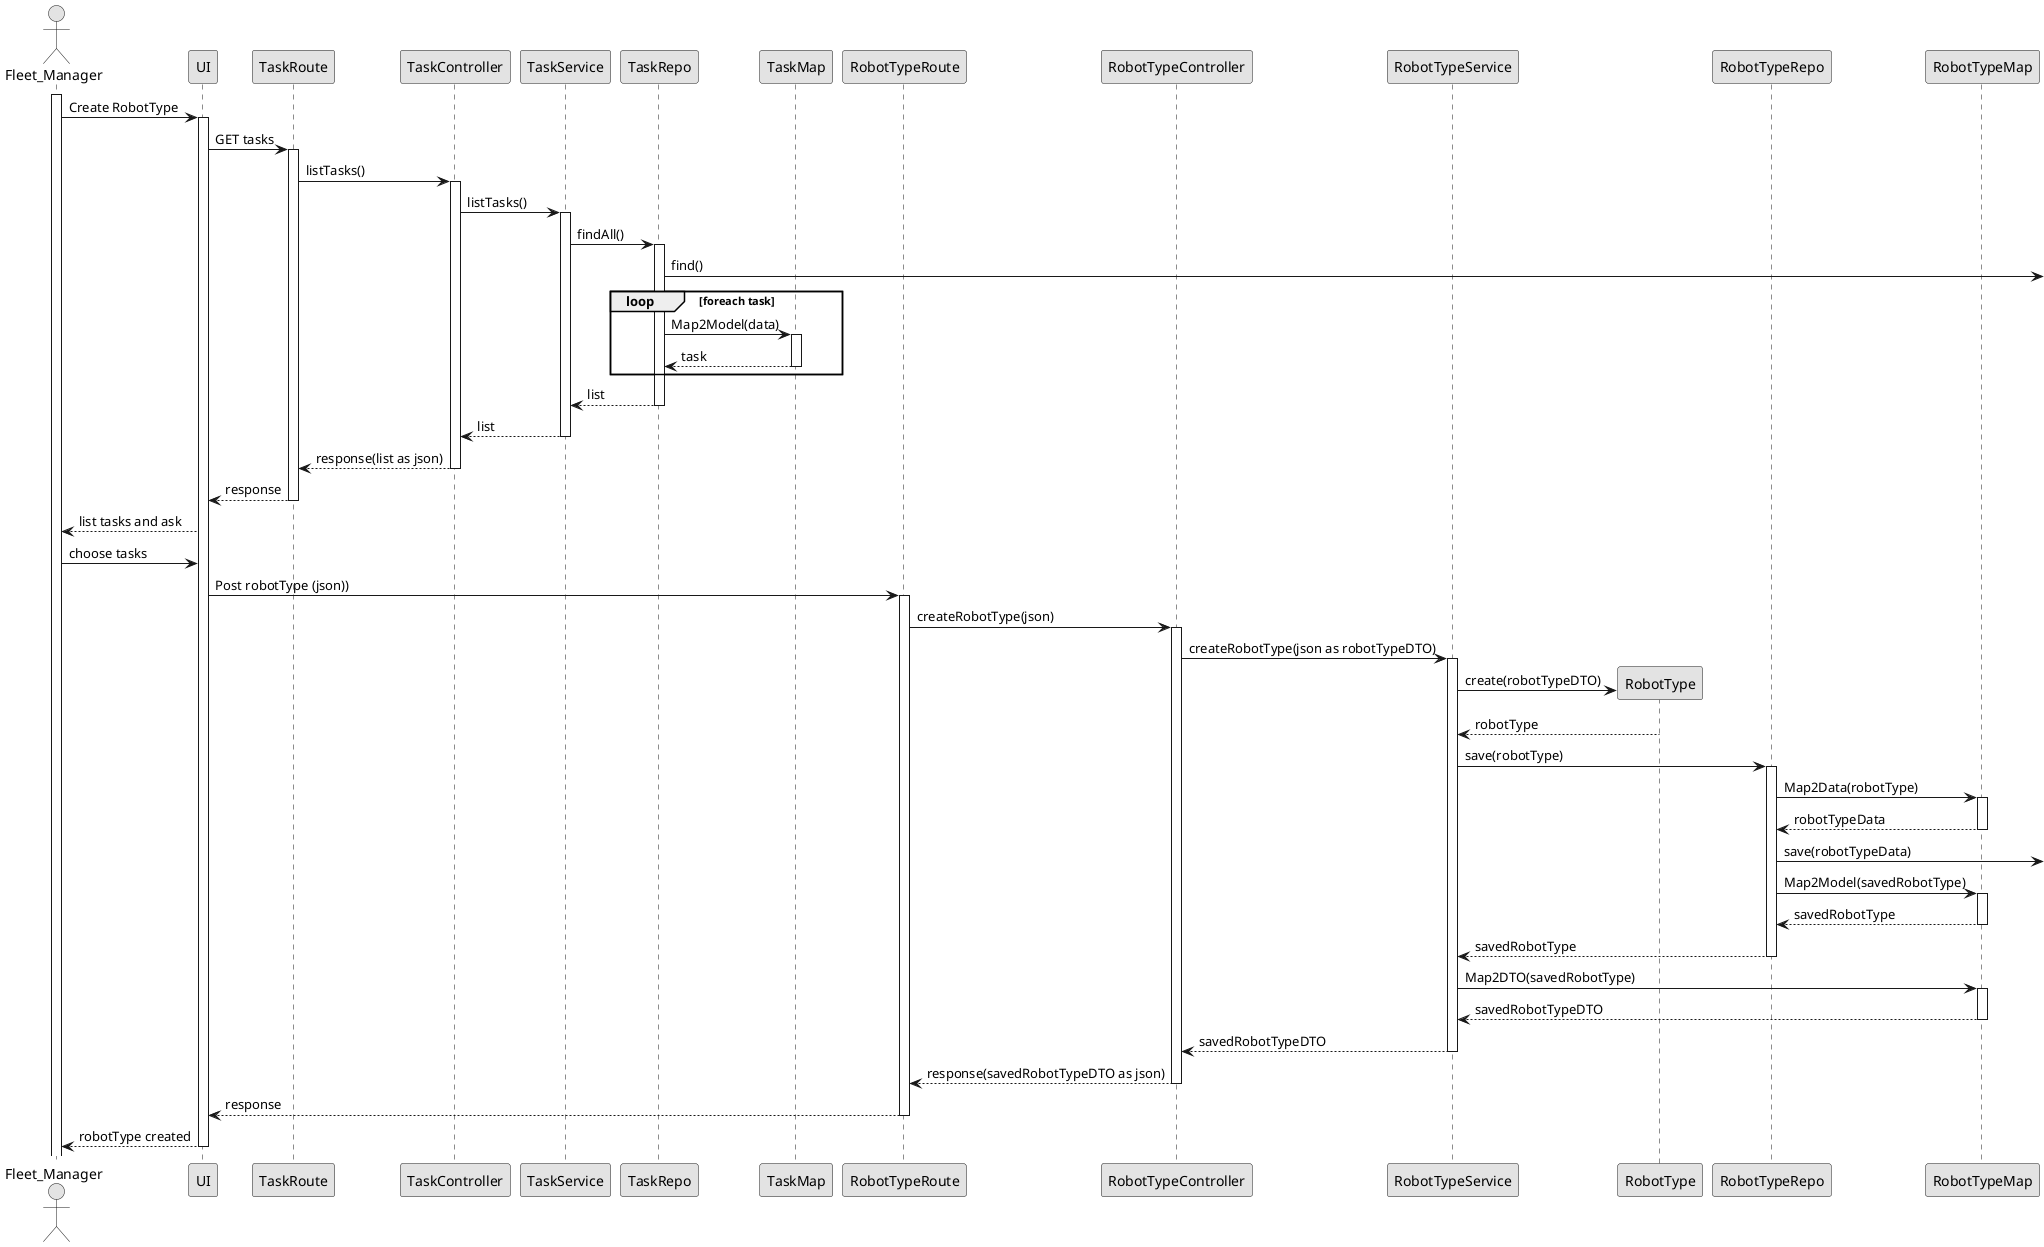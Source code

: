 @startuml
'http://plantuml.com/skinparam.html
skinparam monochrome true
skinparam packageStyle rect
skinparam shadowing false

actor Fleet_Manager as user
participant UI as ui
participant TaskRoute  as taskRoute
participant TaskController as taskController
participant TaskService as taskService
participant TaskRepo as taskRepo
participant TaskMap as taskMapper
participant RobotTypeRoute  as route
participant RobotTypeController as controller
participant RobotTypeService as service
participant RobotType as domain
participant RobotTypeRepo as repo
participant RobotTypeMap as mapper

activate user
user -> ui : Create RobotType
activate ui

ui -> taskRoute: GET tasks
activate taskRoute
taskRoute->taskController: listTasks()
  activate taskController
    taskController -> taskService: listTasks()
    activate taskService
    taskService->taskRepo:findAll()
    activate taskRepo
    taskRepo-> :find()
    loop foreach task
      taskRepo -> taskMapper: Map2Model(data)
      activate taskMapper
      taskMapper --> taskRepo: task
     deactivate taskMapper
    end
    taskRepo --> taskService: list
    deactivate taskRepo
    taskService --> taskController: list
    deactivate taskService
    taskController --> taskRoute: response(list as json)
    deactivate taskController
    taskRoute --> ui: response
    deactivate taskRoute
    ui --> user: list tasks and ask
user -> ui: choose tasks
ui -> route: Post robotType (json))
activate route
  route -> controller: createRobotType(json)
  activate controller
    controller -> service: createRobotType(json as robotTypeDTO)
    activate service
    service -> domain**: create(robotTypeDTO)
    domain --> service: robotType
    service -> repo: save(robotType)
    activate repo
    repo -> mapper:Map2Data(robotType)
    activate mapper
    mapper --> repo: robotTypeData
    deactivate
    repo -> : save(robotTypeData)
    repo -> mapper: Map2Model(savedRobotType)
    activate mapper
    mapper --> repo: savedRobotType
    deactivate
    repo --> service: savedRobotType
    deactivate
    service -> mapper: Map2DTO(savedRobotType)
    activate mapper
    mapper--> service: savedRobotTypeDTO
    deactivate
    service --> controller: savedRobotTypeDTO
    deactivate
    controller --> route: response(savedRobotTypeDTO as json)
    deactivate
    route --> ui : response
    deactivate
    ui --> user: robotType created
    deactivate
    
@enduml